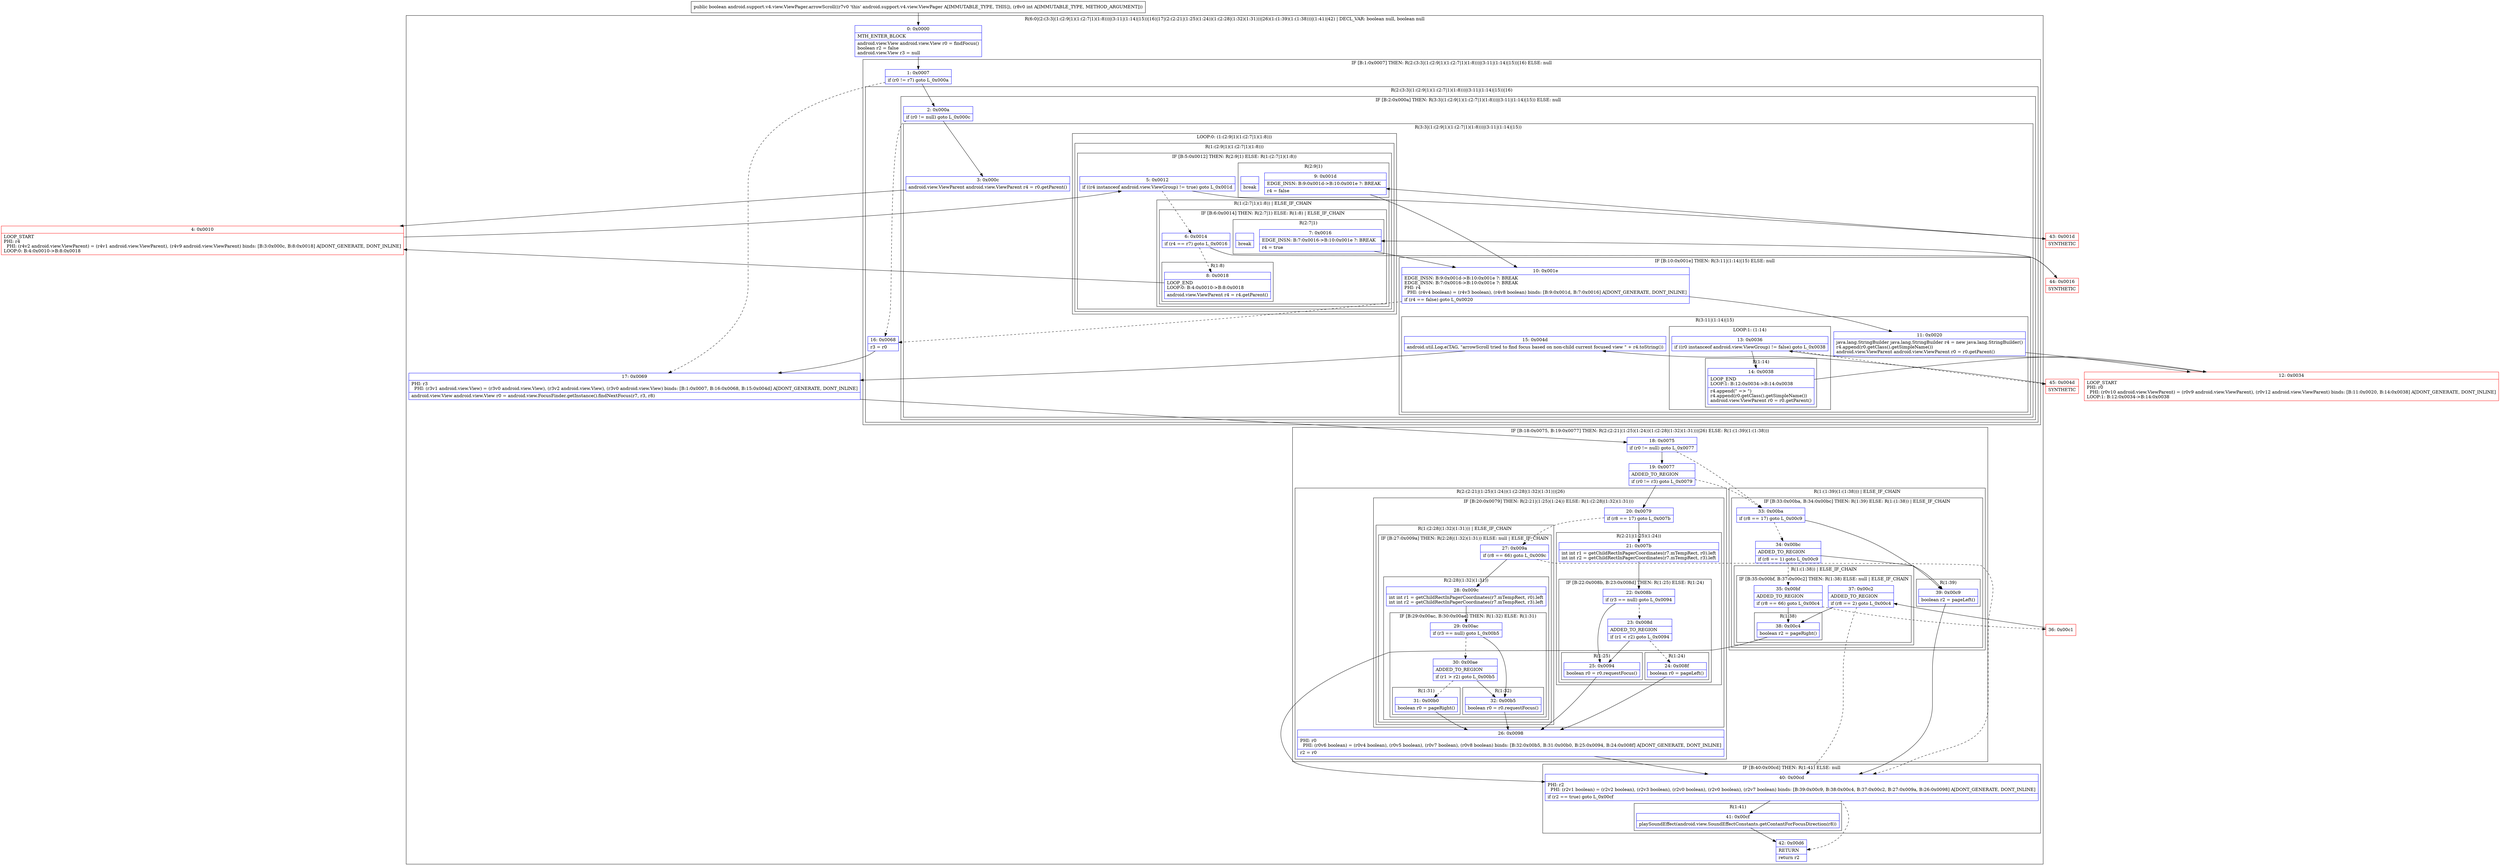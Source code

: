 digraph "CFG forandroid.support.v4.view.ViewPager.arrowScroll(I)Z" {
subgraph cluster_Region_976515133 {
label = "R(6:0|(2:(3:3|(1:(2:9|1)(1:(2:7|1)(1:8)))|(3:11|(1:14)|15))|16)|17|(2:(2:21|(1:25)(1:24))(1:(2:28|(1:32)(1:31)))|26)(1:(1:39)(1:(1:38)))|(1:41)|42) | DECL_VAR: boolean null, boolean null\l";
node [shape=record,color=blue];
Node_0 [shape=record,label="{0\:\ 0x0000|MTH_ENTER_BLOCK\l|android.view.View android.view.View r0 = findFocus()\lboolean r2 = false\landroid.view.View r3 = null\l}"];
subgraph cluster_IfRegion_276861138 {
label = "IF [B:1:0x0007] THEN: R(2:(3:3|(1:(2:9|1)(1:(2:7|1)(1:8)))|(3:11|(1:14)|15))|16) ELSE: null";
node [shape=record,color=blue];
Node_1 [shape=record,label="{1\:\ 0x0007|if (r0 != r7) goto L_0x000a\l}"];
subgraph cluster_Region_1263977202 {
label = "R(2:(3:3|(1:(2:9|1)(1:(2:7|1)(1:8)))|(3:11|(1:14)|15))|16)";
node [shape=record,color=blue];
subgraph cluster_IfRegion_134874354 {
label = "IF [B:2:0x000a] THEN: R(3:3|(1:(2:9|1)(1:(2:7|1)(1:8)))|(3:11|(1:14)|15)) ELSE: null";
node [shape=record,color=blue];
Node_2 [shape=record,label="{2\:\ 0x000a|if (r0 != null) goto L_0x000c\l}"];
subgraph cluster_Region_513622450 {
label = "R(3:3|(1:(2:9|1)(1:(2:7|1)(1:8)))|(3:11|(1:14)|15))";
node [shape=record,color=blue];
Node_3 [shape=record,label="{3\:\ 0x000c|android.view.ViewParent android.view.ViewParent r4 = r0.getParent()\l}"];
subgraph cluster_LoopRegion_611371899 {
label = "LOOP:0: (1:(2:9|1)(1:(2:7|1)(1:8)))";
node [shape=record,color=blue];
subgraph cluster_Region_157020246 {
label = "R(1:(2:9|1)(1:(2:7|1)(1:8)))";
node [shape=record,color=blue];
subgraph cluster_IfRegion_1930231383 {
label = "IF [B:5:0x0012] THEN: R(2:9|1) ELSE: R(1:(2:7|1)(1:8))";
node [shape=record,color=blue];
Node_5 [shape=record,label="{5\:\ 0x0012|if ((r4 instanceof android.view.ViewGroup) != true) goto L_0x001d\l}"];
subgraph cluster_Region_330433494 {
label = "R(2:9|1)";
node [shape=record,color=blue];
Node_9 [shape=record,label="{9\:\ 0x001d|EDGE_INSN: B:9:0x001d\-\>B:10:0x001e ?: BREAK  \l|r4 = false\l}"];
Node_InsnContainer_1129222109 [shape=record,label="{|break\l}"];
}
subgraph cluster_Region_909013703 {
label = "R(1:(2:7|1)(1:8)) | ELSE_IF_CHAIN\l";
node [shape=record,color=blue];
subgraph cluster_IfRegion_1089329059 {
label = "IF [B:6:0x0014] THEN: R(2:7|1) ELSE: R(1:8) | ELSE_IF_CHAIN\l";
node [shape=record,color=blue];
Node_6 [shape=record,label="{6\:\ 0x0014|if (r4 == r7) goto L_0x0016\l}"];
subgraph cluster_Region_1091352202 {
label = "R(2:7|1)";
node [shape=record,color=blue];
Node_7 [shape=record,label="{7\:\ 0x0016|EDGE_INSN: B:7:0x0016\-\>B:10:0x001e ?: BREAK  \l|r4 = true\l}"];
Node_InsnContainer_338119786 [shape=record,label="{|break\l}"];
}
subgraph cluster_Region_1761035105 {
label = "R(1:8)";
node [shape=record,color=blue];
Node_8 [shape=record,label="{8\:\ 0x0018|LOOP_END\lLOOP:0: B:4:0x0010\-\>B:8:0x0018\l|android.view.ViewParent r4 = r4.getParent()\l}"];
}
}
}
}
}
}
subgraph cluster_IfRegion_1109972984 {
label = "IF [B:10:0x001e] THEN: R(3:11|(1:14)|15) ELSE: null";
node [shape=record,color=blue];
Node_10 [shape=record,label="{10\:\ 0x001e|EDGE_INSN: B:9:0x001d\-\>B:10:0x001e ?: BREAK  \lEDGE_INSN: B:7:0x0016\-\>B:10:0x001e ?: BREAK  \lPHI: r4 \l  PHI: (r4v4 boolean) = (r4v3 boolean), (r4v8 boolean) binds: [B:9:0x001d, B:7:0x0016] A[DONT_GENERATE, DONT_INLINE]\l|if (r4 == false) goto L_0x0020\l}"];
subgraph cluster_Region_120684484 {
label = "R(3:11|(1:14)|15)";
node [shape=record,color=blue];
Node_11 [shape=record,label="{11\:\ 0x0020|java.lang.StringBuilder java.lang.StringBuilder r4 = new java.lang.StringBuilder()\lr4.append(r0.getClass().getSimpleName())\landroid.view.ViewParent android.view.ViewParent r0 = r0.getParent()\l}"];
subgraph cluster_LoopRegion_321087984 {
label = "LOOP:1: (1:14)";
node [shape=record,color=blue];
Node_13 [shape=record,label="{13\:\ 0x0036|if ((r0 instanceof android.view.ViewGroup) != false) goto L_0x0038\l}"];
subgraph cluster_Region_1441142458 {
label = "R(1:14)";
node [shape=record,color=blue];
Node_14 [shape=record,label="{14\:\ 0x0038|LOOP_END\lLOOP:1: B:12:0x0034\-\>B:14:0x0038\l|r4.append(\" =\> \")\lr4.append(r0.getClass().getSimpleName())\landroid.view.ViewParent r0 = r0.getParent()\l}"];
}
}
Node_15 [shape=record,label="{15\:\ 0x004d|android.util.Log.e(TAG, \"arrowScroll tried to find focus based on non\-child current focused view \" + r4.toString())\l}"];
}
}
}
}
Node_16 [shape=record,label="{16\:\ 0x0068|r3 = r0\l}"];
}
}
Node_17 [shape=record,label="{17\:\ 0x0069|PHI: r3 \l  PHI: (r3v1 android.view.View) = (r3v0 android.view.View), (r3v2 android.view.View), (r3v0 android.view.View) binds: [B:1:0x0007, B:16:0x0068, B:15:0x004d] A[DONT_GENERATE, DONT_INLINE]\l|android.view.View android.view.View r0 = android.view.FocusFinder.getInstance().findNextFocus(r7, r3, r8)\l}"];
subgraph cluster_IfRegion_1843901791 {
label = "IF [B:18:0x0075, B:19:0x0077] THEN: R(2:(2:21|(1:25)(1:24))(1:(2:28|(1:32)(1:31)))|26) ELSE: R(1:(1:39)(1:(1:38)))";
node [shape=record,color=blue];
Node_18 [shape=record,label="{18\:\ 0x0075|if (r0 != null) goto L_0x0077\l}"];
Node_19 [shape=record,label="{19\:\ 0x0077|ADDED_TO_REGION\l|if (r0 != r3) goto L_0x0079\l}"];
subgraph cluster_Region_999657185 {
label = "R(2:(2:21|(1:25)(1:24))(1:(2:28|(1:32)(1:31)))|26)";
node [shape=record,color=blue];
subgraph cluster_IfRegion_1974441991 {
label = "IF [B:20:0x0079] THEN: R(2:21|(1:25)(1:24)) ELSE: R(1:(2:28|(1:32)(1:31)))";
node [shape=record,color=blue];
Node_20 [shape=record,label="{20\:\ 0x0079|if (r8 == 17) goto L_0x007b\l}"];
subgraph cluster_Region_1447135448 {
label = "R(2:21|(1:25)(1:24))";
node [shape=record,color=blue];
Node_21 [shape=record,label="{21\:\ 0x007b|int int r1 = getChildRectInPagerCoordinates(r7.mTempRect, r0).left\lint int r2 = getChildRectInPagerCoordinates(r7.mTempRect, r3).left\l}"];
subgraph cluster_IfRegion_1093985911 {
label = "IF [B:22:0x008b, B:23:0x008d] THEN: R(1:25) ELSE: R(1:24)";
node [shape=record,color=blue];
Node_22 [shape=record,label="{22\:\ 0x008b|if (r3 == null) goto L_0x0094\l}"];
Node_23 [shape=record,label="{23\:\ 0x008d|ADDED_TO_REGION\l|if (r1 \< r2) goto L_0x0094\l}"];
subgraph cluster_Region_1090961889 {
label = "R(1:25)";
node [shape=record,color=blue];
Node_25 [shape=record,label="{25\:\ 0x0094|boolean r0 = r0.requestFocus()\l}"];
}
subgraph cluster_Region_520716456 {
label = "R(1:24)";
node [shape=record,color=blue];
Node_24 [shape=record,label="{24\:\ 0x008f|boolean r0 = pageLeft()\l}"];
}
}
}
subgraph cluster_Region_810705983 {
label = "R(1:(2:28|(1:32)(1:31))) | ELSE_IF_CHAIN\l";
node [shape=record,color=blue];
subgraph cluster_IfRegion_507001411 {
label = "IF [B:27:0x009a] THEN: R(2:28|(1:32)(1:31)) ELSE: null | ELSE_IF_CHAIN\l";
node [shape=record,color=blue];
Node_27 [shape=record,label="{27\:\ 0x009a|if (r8 == 66) goto L_0x009c\l}"];
subgraph cluster_Region_1262912608 {
label = "R(2:28|(1:32)(1:31))";
node [shape=record,color=blue];
Node_28 [shape=record,label="{28\:\ 0x009c|int int r1 = getChildRectInPagerCoordinates(r7.mTempRect, r0).left\lint int r2 = getChildRectInPagerCoordinates(r7.mTempRect, r3).left\l}"];
subgraph cluster_IfRegion_458988826 {
label = "IF [B:29:0x00ac, B:30:0x00ae] THEN: R(1:32) ELSE: R(1:31)";
node [shape=record,color=blue];
Node_29 [shape=record,label="{29\:\ 0x00ac|if (r3 == null) goto L_0x00b5\l}"];
Node_30 [shape=record,label="{30\:\ 0x00ae|ADDED_TO_REGION\l|if (r1 \> r2) goto L_0x00b5\l}"];
subgraph cluster_Region_661094632 {
label = "R(1:32)";
node [shape=record,color=blue];
Node_32 [shape=record,label="{32\:\ 0x00b5|boolean r0 = r0.requestFocus()\l}"];
}
subgraph cluster_Region_1493005792 {
label = "R(1:31)";
node [shape=record,color=blue];
Node_31 [shape=record,label="{31\:\ 0x00b0|boolean r0 = pageRight()\l}"];
}
}
}
}
}
}
Node_26 [shape=record,label="{26\:\ 0x0098|PHI: r0 \l  PHI: (r0v6 boolean) = (r0v4 boolean), (r0v5 boolean), (r0v7 boolean), (r0v8 boolean) binds: [B:32:0x00b5, B:31:0x00b0, B:25:0x0094, B:24:0x008f] A[DONT_GENERATE, DONT_INLINE]\l|r2 = r0\l}"];
}
subgraph cluster_Region_439073131 {
label = "R(1:(1:39)(1:(1:38))) | ELSE_IF_CHAIN\l";
node [shape=record,color=blue];
subgraph cluster_IfRegion_323839369 {
label = "IF [B:33:0x00ba, B:34:0x00bc] THEN: R(1:39) ELSE: R(1:(1:38)) | ELSE_IF_CHAIN\l";
node [shape=record,color=blue];
Node_33 [shape=record,label="{33\:\ 0x00ba|if (r8 == 17) goto L_0x00c9\l}"];
Node_34 [shape=record,label="{34\:\ 0x00bc|ADDED_TO_REGION\l|if (r8 == 1) goto L_0x00c9\l}"];
subgraph cluster_Region_1068669691 {
label = "R(1:39)";
node [shape=record,color=blue];
Node_39 [shape=record,label="{39\:\ 0x00c9|boolean r2 = pageLeft()\l}"];
}
subgraph cluster_Region_815634499 {
label = "R(1:(1:38)) | ELSE_IF_CHAIN\l";
node [shape=record,color=blue];
subgraph cluster_IfRegion_1873303089 {
label = "IF [B:35:0x00bf, B:37:0x00c2] THEN: R(1:38) ELSE: null | ELSE_IF_CHAIN\l";
node [shape=record,color=blue];
Node_35 [shape=record,label="{35\:\ 0x00bf|ADDED_TO_REGION\l|if (r8 == 66) goto L_0x00c4\l}"];
Node_37 [shape=record,label="{37\:\ 0x00c2|ADDED_TO_REGION\l|if (r8 == 2) goto L_0x00c4\l}"];
subgraph cluster_Region_863051158 {
label = "R(1:38)";
node [shape=record,color=blue];
Node_38 [shape=record,label="{38\:\ 0x00c4|boolean r2 = pageRight()\l}"];
}
}
}
}
}
}
subgraph cluster_IfRegion_1185520179 {
label = "IF [B:40:0x00cd] THEN: R(1:41) ELSE: null";
node [shape=record,color=blue];
Node_40 [shape=record,label="{40\:\ 0x00cd|PHI: r2 \l  PHI: (r2v1 boolean) = (r2v2 boolean), (r2v3 boolean), (r2v0 boolean), (r2v0 boolean), (r2v7 boolean) binds: [B:39:0x00c9, B:38:0x00c4, B:37:0x00c2, B:27:0x009a, B:26:0x0098] A[DONT_GENERATE, DONT_INLINE]\l|if (r2 == true) goto L_0x00cf\l}"];
subgraph cluster_Region_680479310 {
label = "R(1:41)";
node [shape=record,color=blue];
Node_41 [shape=record,label="{41\:\ 0x00cf|playSoundEffect(android.view.SoundEffectConstants.getContantForFocusDirection(r8))\l}"];
}
}
Node_42 [shape=record,label="{42\:\ 0x00d6|RETURN\l|return r2\l}"];
}
Node_4 [shape=record,color=red,label="{4\:\ 0x0010|LOOP_START\lPHI: r4 \l  PHI: (r4v2 android.view.ViewParent) = (r4v1 android.view.ViewParent), (r4v9 android.view.ViewParent) binds: [B:3:0x000c, B:8:0x0018] A[DONT_GENERATE, DONT_INLINE]\lLOOP:0: B:4:0x0010\-\>B:8:0x0018\l}"];
Node_12 [shape=record,color=red,label="{12\:\ 0x0034|LOOP_START\lPHI: r0 \l  PHI: (r0v10 android.view.ViewParent) = (r0v9 android.view.ViewParent), (r0v12 android.view.ViewParent) binds: [B:11:0x0020, B:14:0x0038] A[DONT_GENERATE, DONT_INLINE]\lLOOP:1: B:12:0x0034\-\>B:14:0x0038\l}"];
Node_36 [shape=record,color=red,label="{36\:\ 0x00c1}"];
Node_43 [shape=record,color=red,label="{43\:\ 0x001d|SYNTHETIC\l}"];
Node_44 [shape=record,color=red,label="{44\:\ 0x0016|SYNTHETIC\l}"];
Node_45 [shape=record,color=red,label="{45\:\ 0x004d|SYNTHETIC\l}"];
MethodNode[shape=record,label="{public boolean android.support.v4.view.ViewPager.arrowScroll((r7v0 'this' android.support.v4.view.ViewPager A[IMMUTABLE_TYPE, THIS]), (r8v0 int A[IMMUTABLE_TYPE, METHOD_ARGUMENT])) }"];
MethodNode -> Node_0;
Node_0 -> Node_1;
Node_1 -> Node_2;
Node_1 -> Node_17[style=dashed];
Node_2 -> Node_3;
Node_2 -> Node_16[style=dashed];
Node_3 -> Node_4;
Node_5 -> Node_6[style=dashed];
Node_5 -> Node_43;
Node_9 -> Node_10;
Node_6 -> Node_8[style=dashed];
Node_6 -> Node_44;
Node_7 -> Node_10;
Node_8 -> Node_4;
Node_10 -> Node_11;
Node_10 -> Node_16[style=dashed];
Node_11 -> Node_12;
Node_13 -> Node_14;
Node_13 -> Node_45[style=dashed];
Node_14 -> Node_12;
Node_15 -> Node_17;
Node_16 -> Node_17;
Node_17 -> Node_18;
Node_18 -> Node_19;
Node_18 -> Node_33[style=dashed];
Node_19 -> Node_20;
Node_19 -> Node_33[style=dashed];
Node_20 -> Node_21;
Node_20 -> Node_27[style=dashed];
Node_21 -> Node_22;
Node_22 -> Node_23[style=dashed];
Node_22 -> Node_25;
Node_23 -> Node_24[style=dashed];
Node_23 -> Node_25;
Node_25 -> Node_26;
Node_24 -> Node_26;
Node_27 -> Node_28;
Node_27 -> Node_40[style=dashed];
Node_28 -> Node_29;
Node_29 -> Node_30[style=dashed];
Node_29 -> Node_32;
Node_30 -> Node_31[style=dashed];
Node_30 -> Node_32;
Node_32 -> Node_26;
Node_31 -> Node_26;
Node_26 -> Node_40;
Node_33 -> Node_34[style=dashed];
Node_33 -> Node_39;
Node_34 -> Node_35[style=dashed];
Node_34 -> Node_39;
Node_39 -> Node_40;
Node_35 -> Node_36[style=dashed];
Node_35 -> Node_38;
Node_37 -> Node_38;
Node_37 -> Node_40[style=dashed];
Node_38 -> Node_40;
Node_40 -> Node_41;
Node_40 -> Node_42[style=dashed];
Node_41 -> Node_42;
Node_4 -> Node_5;
Node_12 -> Node_13;
Node_36 -> Node_37;
Node_43 -> Node_9;
Node_44 -> Node_7;
Node_45 -> Node_15;
}

